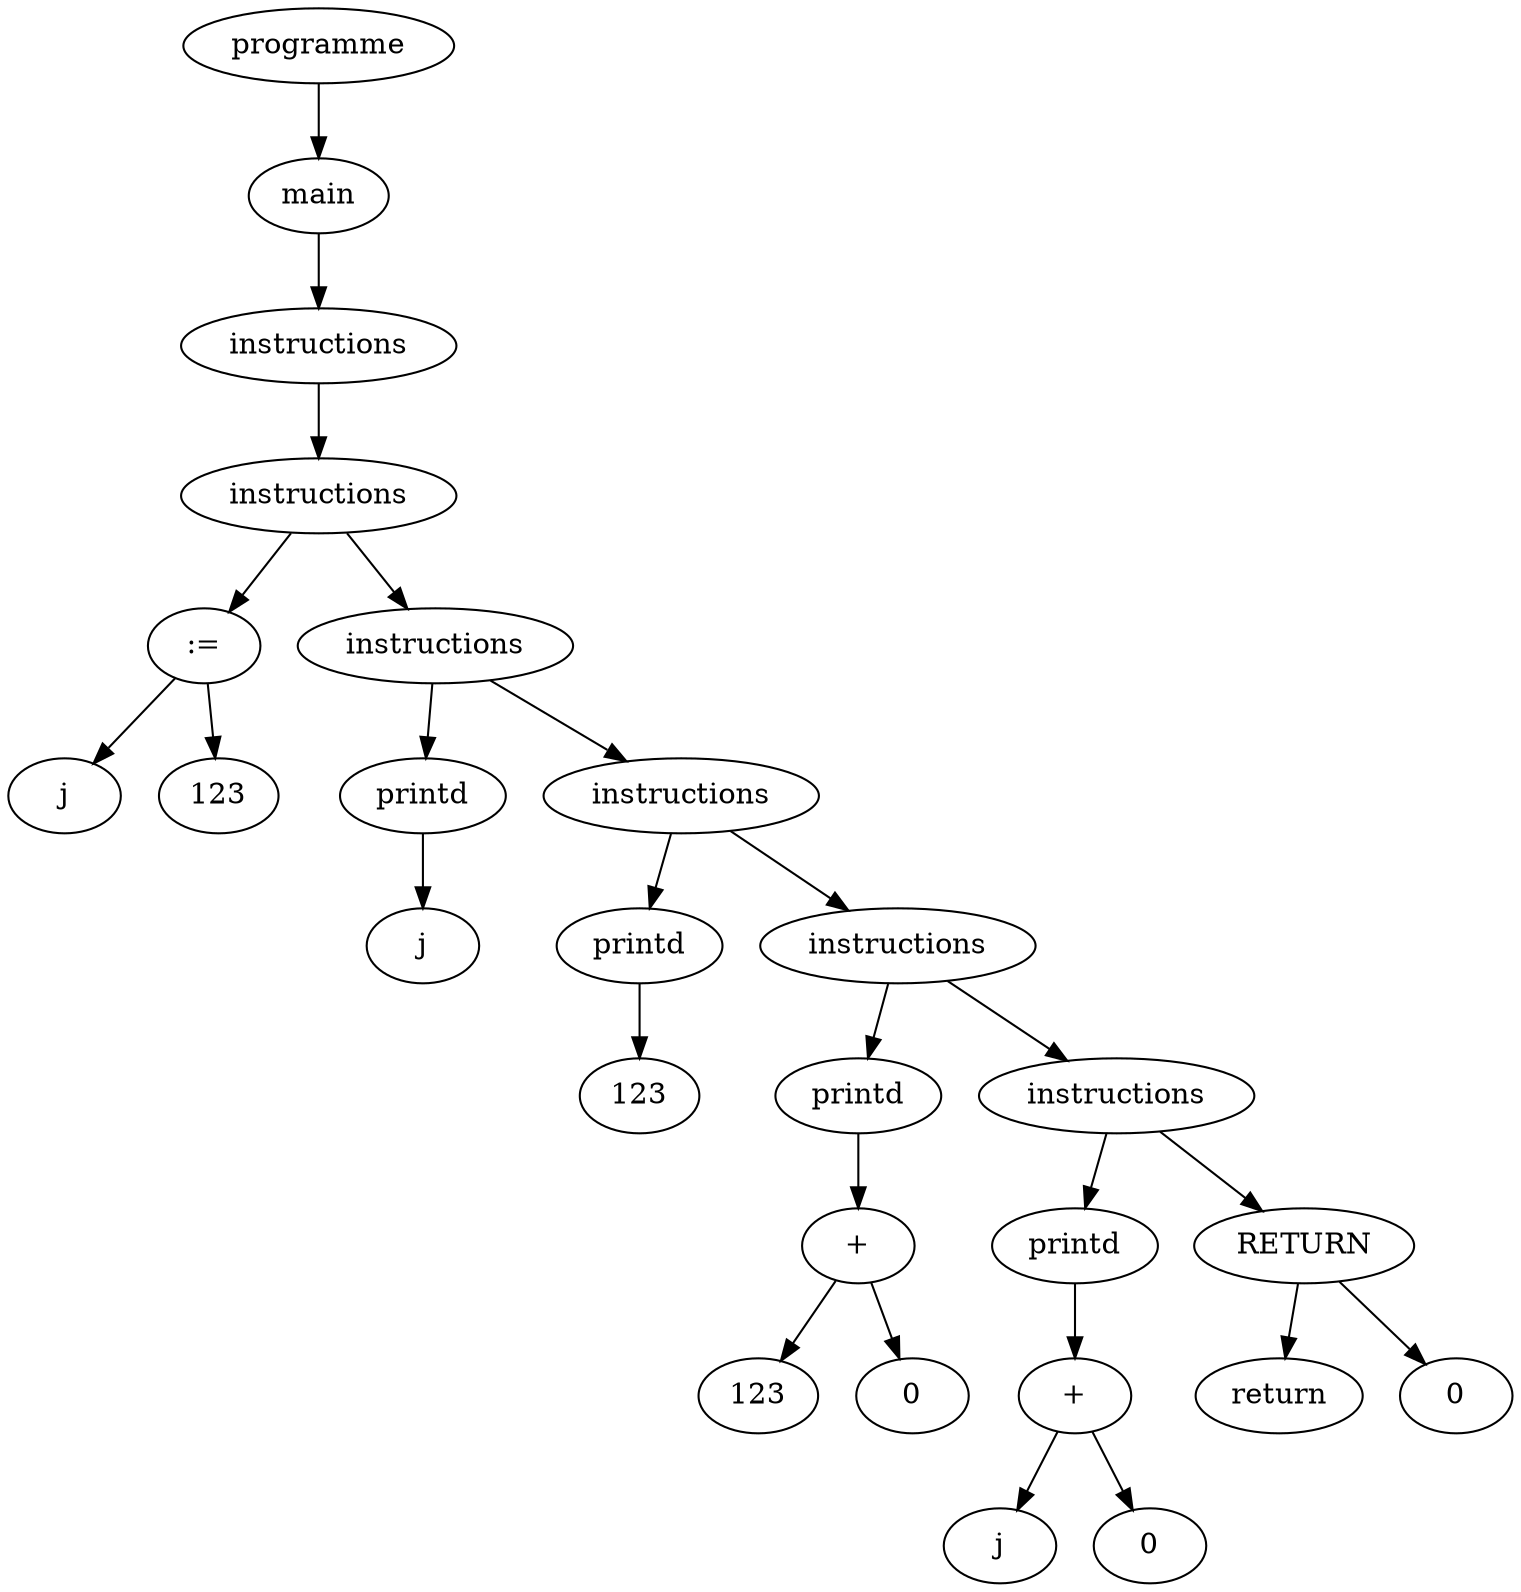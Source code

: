 digraph mon_programme {

node1 [label="programme" shape=ellipse ];
node2 [label="main" shape=ellipse ];
node3 [label="instructions" shape=ellipse ];
node4 [label="instructions" shape=ellipse ];
node5 [label=":=" shape=ellipse ];
node6 [label="j" shape=ellipse ];
node7 [label="123" shape=ellipse ];
node8 [label="instructions" shape=ellipse ];
node9 [label="printd" shape=ellipse ];
node10 [label="j" shape=ellipse ];
node11 [label="instructions" shape=ellipse ];
node12 [label="printd" shape=ellipse ];
node13 [label="123" shape=ellipse ];
node14 [label="instructions" shape=ellipse ];
node15 [label="printd" shape=ellipse ];
node16 [label="+" shape=ellipse ];
node17 [label="123" shape=ellipse ];
node18 [label="0" shape=ellipse ];
node19 [label="instructions" shape=ellipse ];
node20 [label="printd" shape=ellipse ];
node21 [label="+" shape=ellipse ];
node22 [label="j" shape=ellipse ];
node23 [label="0" shape=ellipse ];
node24 [label="RETURN" shape=ellipse ];
node25 [label="return" shape=ellipse ];
node26 [label="0" shape=ellipse ];
node5->node6;
node5->node7;
node9->node10;
node12->node13;
node16->node17;
node16->node18;
node15->node16;
node21->node22;
node21->node23;
node20->node21;
node24->node25;
node24->node26;
node19->node20;
node19->node24;
node14->node15;
node14->node19;
node11->node12;
node11->node14;
node8->node9;
node8->node11;
node4->node5;
node4->node8;
node3->node4;
node2->node3;
node1->node2;
}